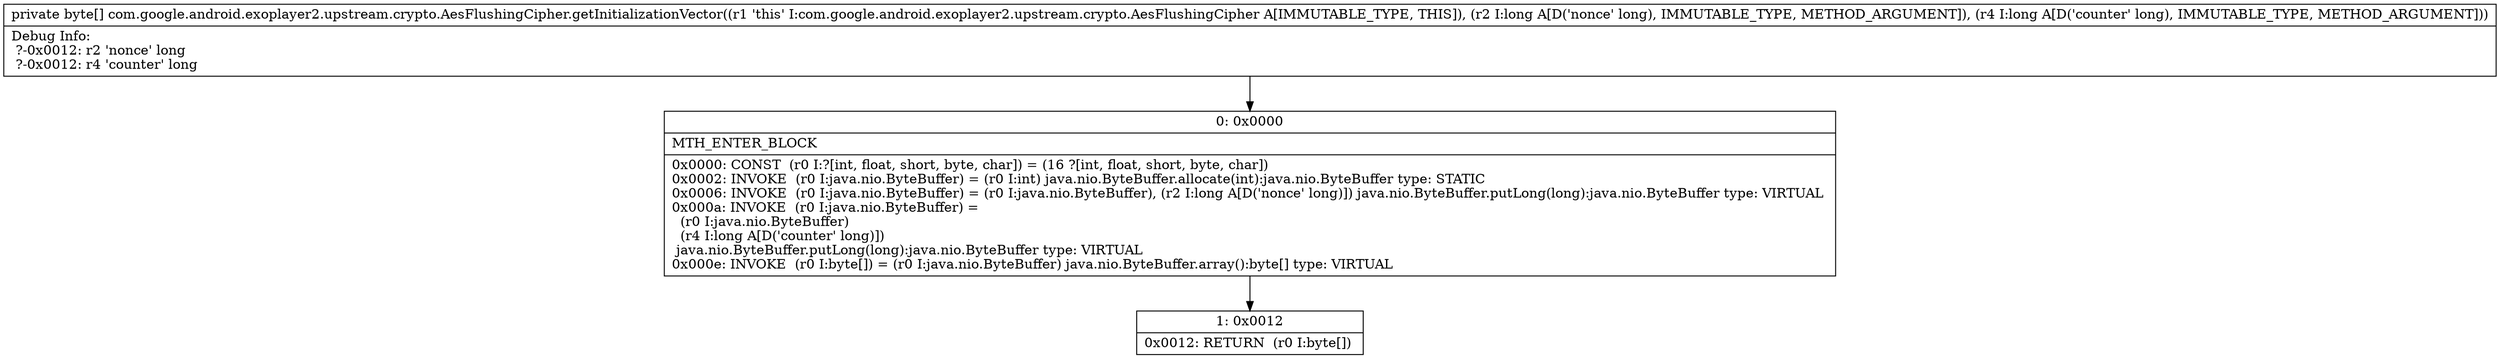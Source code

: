 digraph "CFG forcom.google.android.exoplayer2.upstream.crypto.AesFlushingCipher.getInitializationVector(JJ)[B" {
Node_0 [shape=record,label="{0\:\ 0x0000|MTH_ENTER_BLOCK\l|0x0000: CONST  (r0 I:?[int, float, short, byte, char]) = (16 ?[int, float, short, byte, char]) \l0x0002: INVOKE  (r0 I:java.nio.ByteBuffer) = (r0 I:int) java.nio.ByteBuffer.allocate(int):java.nio.ByteBuffer type: STATIC \l0x0006: INVOKE  (r0 I:java.nio.ByteBuffer) = (r0 I:java.nio.ByteBuffer), (r2 I:long A[D('nonce' long)]) java.nio.ByteBuffer.putLong(long):java.nio.ByteBuffer type: VIRTUAL \l0x000a: INVOKE  (r0 I:java.nio.ByteBuffer) = \l  (r0 I:java.nio.ByteBuffer)\l  (r4 I:long A[D('counter' long)])\l java.nio.ByteBuffer.putLong(long):java.nio.ByteBuffer type: VIRTUAL \l0x000e: INVOKE  (r0 I:byte[]) = (r0 I:java.nio.ByteBuffer) java.nio.ByteBuffer.array():byte[] type: VIRTUAL \l}"];
Node_1 [shape=record,label="{1\:\ 0x0012|0x0012: RETURN  (r0 I:byte[]) \l}"];
MethodNode[shape=record,label="{private byte[] com.google.android.exoplayer2.upstream.crypto.AesFlushingCipher.getInitializationVector((r1 'this' I:com.google.android.exoplayer2.upstream.crypto.AesFlushingCipher A[IMMUTABLE_TYPE, THIS]), (r2 I:long A[D('nonce' long), IMMUTABLE_TYPE, METHOD_ARGUMENT]), (r4 I:long A[D('counter' long), IMMUTABLE_TYPE, METHOD_ARGUMENT]))  | Debug Info:\l  ?\-0x0012: r2 'nonce' long\l  ?\-0x0012: r4 'counter' long\l}"];
MethodNode -> Node_0;
Node_0 -> Node_1;
}

